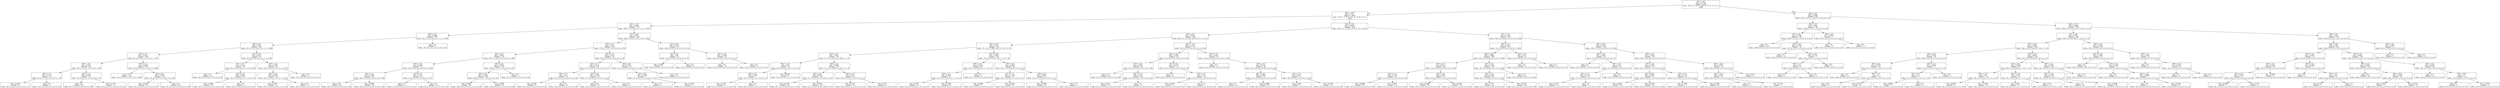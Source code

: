 digraph Tree {
node [shape=box] ;
0 [label="X[1] <= 8.5\ngini = 0.6755\nsamples = 2256\nvalue = [610, 9, 9, 16, 17, 386, 21, 19, 67, 14, 17, 11\n1060]"] ;
1 [label="X[2] <= 10.5\ngini = 0.5317\nsamples = 1602\nvalue = [159, 7, 3, 10, 0, 274, 12, 12, 48, 14, 8, 7\n1048]"] ;
0 -> 1 [labeldistance=2.5, labelangle=45, headlabel="True"] ;
2 [label="X[1] <= 7.5\ngini = 0.2985\nsamples = 734\nvalue = [95, 0, 1, 3, 0, 21, 0, 3, 1, 1, 1, 1, 607]"] ;
1 -> 2 ;
3 [label="X[0] <= 1.0\ngini = 0.0985\nsamples = 470\nvalue = [0, 0, 0, 3, 0, 14, 0, 3, 1, 1, 1, 1, 446]"] ;
2 -> 3 ;
4 [label="X[2] <= 9.5\ngini = 0.087\nsamples = 467\nvalue = [0, 0, 0, 0, 0, 14, 0, 3, 1, 1, 1, 1, 446]"] ;
3 -> 4 ;
5 [label="X[2] <= 2.5\ngini = 0.0157\nsamples = 380\nvalue = [0, 0, 0, 0, 0, 1, 0, 1, 0, 0, 0, 1, 377]"] ;
4 -> 5 ;
6 [label="X[3] <= 0.5\ngini = 0.0437\nsamples = 90\nvalue = [0, 0, 0, 0, 0, 1, 0, 0, 0, 0, 0, 1, 88]"] ;
5 -> 6 ;
7 [label="X[2] <= 1.5\ngini = 0.1172\nsamples = 16\nvalue = [0, 0, 0, 0, 0, 0, 0, 0, 0, 0, 0, 1, 15]"] ;
6 -> 7 ;
8 [label="gini = 0.2188\nsamples = 8\nvalue = [0, 0, 0, 0, 0, 0, 0, 0, 0, 0, 0, 1, 7]"] ;
7 -> 8 ;
9 [label="gini = 0.0\nsamples = 8\nvalue = [0, 0, 0, 0, 0, 0, 0, 0, 0, 0, 0, 0, 8]"] ;
7 -> 9 ;
10 [label="X[2] <= 1.5\ngini = 0.0267\nsamples = 74\nvalue = [0, 0, 0, 0, 0, 1, 0, 0, 0, 0, 0, 0, 73]"] ;
6 -> 10 ;
11 [label="gini = 0.0\nsamples = 60\nvalue = [0, 0, 0, 0, 0, 0, 0, 0, 0, 0, 0, 0, 60]"] ;
10 -> 11 ;
12 [label="gini = 0.1327\nsamples = 14\nvalue = [0, 0, 0, 0, 0, 1, 0, 0, 0, 0, 0, 0, 13]"] ;
10 -> 12 ;
13 [label="X[2] <= 7.5\ngini = 0.0069\nsamples = 290\nvalue = [0, 0, 0, 0, 0, 0, 0, 1, 0, 0, 0, 0, 289]"] ;
5 -> 13 ;
14 [label="gini = 0.0\nsamples = 164\nvalue = [0, 0, 0, 0, 0, 0, 0, 0, 0, 0, 0, 0, 164]"] ;
13 -> 14 ;
15 [label="X[3] <= 2.5\ngini = 0.0157\nsamples = 126\nvalue = [0, 0, 0, 0, 0, 0, 0, 1, 0, 0, 0, 0, 125]"] ;
13 -> 15 ;
16 [label="gini = 0.0339\nsamples = 58\nvalue = [0, 0, 0, 0, 0, 0, 0, 1, 0, 0, 0, 0, 57]"] ;
15 -> 16 ;
17 [label="gini = 0.0\nsamples = 68\nvalue = [0, 0, 0, 0, 0, 0, 0, 0, 0, 0, 0, 0, 68]"] ;
15 -> 17 ;
18 [label="X[1] <= 6.5\ngini = 0.3477\nsamples = 87\nvalue = [0, 0, 0, 0, 0, 13, 0, 2, 1, 1, 1, 0, 69]"] ;
4 -> 18 ;
19 [label="X[1] <= 5.5\ngini = 0.4112\nsamples = 57\nvalue = [0, 0, 0, 0, 0, 12, 0, 2, 1, 0, 0, 0, 42]"] ;
18 -> 19 ;
20 [label="gini = 0.0\nsamples = 15\nvalue = [0, 0, 0, 0, 0, 0, 0, 0, 0, 0, 0, 0, 15]"] ;
19 -> 20 ;
21 [label="X[3] <= 4.5\ngini = 0.5023\nsamples = 42\nvalue = [0, 0, 0, 0, 0, 12, 0, 2, 1, 0, 0, 0, 27]"] ;
19 -> 21 ;
22 [label="gini = 0.5448\nsamples = 36\nvalue = [0, 0, 0, 0, 0, 12, 0, 2, 1, 0, 0, 0, 21]"] ;
21 -> 22 ;
23 [label="gini = 0.0\nsamples = 6\nvalue = [0, 0, 0, 0, 0, 0, 0, 0, 0, 0, 0, 0, 6]"] ;
21 -> 23 ;
24 [label="X[3] <= 3.5\ngini = 0.1867\nsamples = 30\nvalue = [0, 0, 0, 0, 0, 1, 0, 0, 0, 1, 1, 0, 27]"] ;
18 -> 24 ;
25 [label="X[3] <= 2.5\ngini = 0.2825\nsamples = 19\nvalue = [0, 0, 0, 0, 0, 1, 0, 0, 0, 1, 1, 0, 16]"] ;
24 -> 25 ;
26 [label="gini = 0.2551\nsamples = 14\nvalue = [0, 0, 0, 0, 0, 0, 0, 0, 0, 1, 1, 0, 12]"] ;
25 -> 26 ;
27 [label="gini = 0.32\nsamples = 5\nvalue = [0, 0, 0, 0, 0, 1, 0, 0, 0, 0, 0, 0, 4]"] ;
25 -> 27 ;
28 [label="gini = 0.0\nsamples = 11\nvalue = [0, 0, 0, 0, 0, 0, 0, 0, 0, 0, 0, 0, 11]"] ;
24 -> 28 ;
29 [label="gini = 0.0\nsamples = 3\nvalue = [0, 0, 0, 3, 0, 0, 0, 0, 0, 0, 0, 0, 0]"] ;
3 -> 29 ;
30 [label="X[3] <= 5.5\ngini = 0.4979\nsamples = 264\nvalue = [95, 0, 1, 0, 0, 7, 0, 0, 0, 0, 0, 0, 161]"] ;
2 -> 30 ;
31 [label="X[3] <= 3.5\ngini = 0.481\nsamples = 233\nvalue = [75, 0, 1, 0, 0, 7, 0, 0, 0, 0, 0, 0, 150]"] ;
30 -> 31 ;
32 [label="X[2] <= 6.5\ngini = 0.5253\nsamples = 175\nvalue = [67, 0, 1, 0, 0, 7, 0, 0, 0, 0, 0, 0, 100]"] ;
31 -> 32 ;
33 [label="X[2] <= 5.5\ngini = 0.4348\nsamples = 72\nvalue = [23, 0, 0, 0, 0, 0, 0, 0, 0, 0, 0, 0, 49]"] ;
32 -> 33 ;
34 [label="X[2] <= 1.5\ngini = 0.4709\nsamples = 58\nvalue = [22, 0, 0, 0, 0, 0, 0, 0, 0, 0, 0, 0, 36]"] ;
33 -> 34 ;
35 [label="gini = 0.32\nsamples = 20\nvalue = [4, 0, 0, 0, 0, 0, 0, 0, 0, 0, 0, 0, 16]"] ;
34 -> 35 ;
36 [label="gini = 0.4986\nsamples = 38\nvalue = [18, 0, 0, 0, 0, 0, 0, 0, 0, 0, 0, 0, 20]"] ;
34 -> 36 ;
37 [label="X[3] <= 0.5\ngini = 0.1327\nsamples = 14\nvalue = [1, 0, 0, 0, 0, 0, 0, 0, 0, 0, 0, 0, 13]"] ;
33 -> 37 ;
38 [label="gini = 0.5\nsamples = 2\nvalue = [1, 0, 0, 0, 0, 0, 0, 0, 0, 0, 0, 0, 1]"] ;
37 -> 38 ;
39 [label="gini = 0.0\nsamples = 12\nvalue = [0, 0, 0, 0, 0, 0, 0, 0, 0, 0, 0, 0, 12]"] ;
37 -> 39 ;
40 [label="X[0] <= 0.5\ngini = 0.5676\nsamples = 103\nvalue = [44, 0, 1, 0, 0, 7, 0, 0, 0, 0, 0, 0, 51]"] ;
32 -> 40 ;
41 [label="X[2] <= 8.5\ngini = 0.5592\nsamples = 102\nvalue = [44, 0, 0, 0, 0, 7, 0, 0, 0, 0, 0, 0, 51]"] ;
40 -> 41 ;
42 [label="gini = 0.4981\nsamples = 49\nvalue = [26, 0, 0, 0, 0, 0, 0, 0, 0, 0, 0, 0, 23]"] ;
41 -> 42 ;
43 [label="gini = 0.5881\nsamples = 53\nvalue = [18, 0, 0, 0, 0, 7, 0, 0, 0, 0, 0, 0, 28]"] ;
41 -> 43 ;
44 [label="gini = 0.0\nsamples = 1\nvalue = [0, 0, 1, 0, 0, 0, 0, 0, 0, 0, 0, 0, 0]"] ;
40 -> 44 ;
45 [label="X[2] <= 3.5\ngini = 0.2378\nsamples = 58\nvalue = [8, 0, 0, 0, 0, 0, 0, 0, 0, 0, 0, 0, 50]"] ;
31 -> 45 ;
46 [label="X[2] <= 1.5\ngini = 0.4132\nsamples = 24\nvalue = [7, 0, 0, 0, 0, 0, 0, 0, 0, 0, 0, 0, 17]"] ;
45 -> 46 ;
47 [label="X[2] <= 0.5\ngini = 0.32\nsamples = 10\nvalue = [2, 0, 0, 0, 0, 0, 0, 0, 0, 0, 0, 0, 8]"] ;
46 -> 47 ;
48 [label="gini = 0.4444\nsamples = 6\nvalue = [2, 0, 0, 0, 0, 0, 0, 0, 0, 0, 0, 0, 4]"] ;
47 -> 48 ;
49 [label="gini = 0.0\nsamples = 4\nvalue = [0, 0, 0, 0, 0, 0, 0, 0, 0, 0, 0, 0, 4]"] ;
47 -> 49 ;
50 [label="X[3] <= 4.5\ngini = 0.4592\nsamples = 14\nvalue = [5, 0, 0, 0, 0, 0, 0, 0, 0, 0, 0, 0, 9]"] ;
46 -> 50 ;
51 [label="gini = 0.42\nsamples = 10\nvalue = [3, 0, 0, 0, 0, 0, 0, 0, 0, 0, 0, 0, 7]"] ;
50 -> 51 ;
52 [label="gini = 0.5\nsamples = 4\nvalue = [2, 0, 0, 0, 0, 0, 0, 0, 0, 0, 0, 0, 2]"] ;
50 -> 52 ;
53 [label="X[2] <= 6.5\ngini = 0.0571\nsamples = 34\nvalue = [1, 0, 0, 0, 0, 0, 0, 0, 0, 0, 0, 0, 33]"] ;
45 -> 53 ;
54 [label="X[3] <= 4.5\ngini = 0.2449\nsamples = 7\nvalue = [1, 0, 0, 0, 0, 0, 0, 0, 0, 0, 0, 0, 6]"] ;
53 -> 54 ;
55 [label="gini = 0.0\nsamples = 4\nvalue = [0, 0, 0, 0, 0, 0, 0, 0, 0, 0, 0, 0, 4]"] ;
54 -> 55 ;
56 [label="gini = 0.4444\nsamples = 3\nvalue = [1, 0, 0, 0, 0, 0, 0, 0, 0, 0, 0, 0, 2]"] ;
54 -> 56 ;
57 [label="gini = 0.0\nsamples = 27\nvalue = [0, 0, 0, 0, 0, 0, 0, 0, 0, 0, 0, 0, 27]"] ;
53 -> 57 ;
58 [label="X[2] <= 6.5\ngini = 0.4579\nsamples = 31\nvalue = [20, 0, 0, 0, 0, 0, 0, 0, 0, 0, 0, 0, 11]"] ;
30 -> 58 ;
59 [label="X[2] <= 0.5\ngini = 0.48\nsamples = 15\nvalue = [6, 0, 0, 0, 0, 0, 0, 0, 0, 0, 0, 0, 9]"] ;
58 -> 59 ;
60 [label="gini = 0.4444\nsamples = 9\nvalue = [6, 0, 0, 0, 0, 0, 0, 0, 0, 0, 0, 0, 3]"] ;
59 -> 60 ;
61 [label="gini = 0.0\nsamples = 6\nvalue = [0, 0, 0, 0, 0, 0, 0, 0, 0, 0, 0, 0, 6]"] ;
59 -> 61 ;
62 [label="X[2] <= 9.5\ngini = 0.2188\nsamples = 16\nvalue = [14, 0, 0, 0, 0, 0, 0, 0, 0, 0, 0, 0, 2]"] ;
58 -> 62 ;
63 [label="gini = 0.0\nsamples = 12\nvalue = [12, 0, 0, 0, 0, 0, 0, 0, 0, 0, 0, 0, 0]"] ;
62 -> 63 ;
64 [label="gini = 0.5\nsamples = 4\nvalue = [2, 0, 0, 0, 0, 0, 0, 0, 0, 0, 0, 0, 2]"] ;
62 -> 64 ;
65 [label="X[2] <= 18.5\ngini = 0.6478\nsamples = 868\nvalue = [64, 7, 2, 7, 0, 253, 12, 9, 47, 13, 7, 6, 441]"] ;
1 -> 65 ;
66 [label="X[3] <= 4.5\ngini = 0.6817\nsamples = 446\nvalue = [20, 3, 2, 1, 0, 219, 10, 9, 47, 13, 7, 4, 111]"] ;
65 -> 66 ;
67 [label="X[2] <= 12.5\ngini = 0.574\nsamples = 325\nvalue = [7, 3, 2, 1, 0, 205, 10, 9, 47, 13, 7, 4, 17]"] ;
66 -> 67 ;
68 [label="X[1] <= 5.5\ngini = 0.5937\nsamples = 161\nvalue = [1, 3, 0, 1, 0, 91, 0, 2, 46, 6, 1, 1, 9]"] ;
67 -> 68 ;
69 [label="X[2] <= 11.5\ngini = 0.66\nsamples = 10\nvalue = [0, 0, 0, 0, 0, 2, 0, 2, 1, 0, 0, 0, 5]"] ;
68 -> 69 ;
70 [label="X[3] <= 2.5\ngini = 0.449\nsamples = 7\nvalue = [0, 0, 0, 0, 0, 1, 0, 1, 0, 0, 0, 0, 5]"] ;
69 -> 70 ;
71 [label="gini = 0.2778\nsamples = 6\nvalue = [0, 0, 0, 0, 0, 0, 0, 1, 0, 0, 0, 0, 5]"] ;
70 -> 71 ;
72 [label="gini = 0.0\nsamples = 1\nvalue = [0, 0, 0, 0, 0, 1, 0, 0, 0, 0, 0, 0, 0]"] ;
70 -> 72 ;
73 [label="gini = 0.6667\nsamples = 3\nvalue = [0, 0, 0, 0, 0, 1, 0, 1, 1, 0, 0, 0, 0]"] ;
69 -> 73 ;
74 [label="X[3] <= 3.5\ngini = 0.5609\nsamples = 151\nvalue = [1, 3, 0, 1, 0, 89, 0, 0, 45, 6, 1, 1, 4]"] ;
68 -> 74 ;
75 [label="X[3] <= 0.5\ngini = 0.5851\nsamples = 130\nvalue = [1, 3, 0, 1, 0, 72, 0, 0, 42, 6, 1, 0, 4]"] ;
74 -> 75 ;
76 [label="gini = 0.4379\nsamples = 26\nvalue = [0, 1, 0, 1, 0, 19, 0, 0, 4, 0, 1, 0, 0]"] ;
75 -> 76 ;
77 [label="gini = 0.6015\nsamples = 104\nvalue = [1, 2, 0, 0, 0, 53, 0, 0, 38, 6, 0, 0, 4]"] ;
75 -> 77 ;
78 [label="X[2] <= 11.5\ngini = 0.322\nsamples = 21\nvalue = [0, 0, 0, 0, 0, 17, 0, 0, 3, 0, 0, 1, 0]"] ;
74 -> 78 ;
79 [label="gini = 0.2722\nsamples = 13\nvalue = [0, 0, 0, 0, 0, 11, 0, 0, 1, 0, 0, 1, 0]"] ;
78 -> 79 ;
80 [label="gini = 0.375\nsamples = 8\nvalue = [0, 0, 0, 0, 0, 6, 0, 0, 2, 0, 0, 0, 0]"] ;
78 -> 80 ;
81 [label="X[2] <= 16.5\ngini = 0.5039\nsamples = 164\nvalue = [6, 0, 2, 0, 0, 114, 10, 7, 1, 7, 6, 3, 8]"] ;
67 -> 81 ;
82 [label="X[0] <= 0.5\ngini = 0.3574\nsamples = 98\nvalue = [0, 0, 1, 0, 0, 78, 4, 2, 1, 7, 4, 1, 0]"] ;
81 -> 82 ;
83 [label="X[3] <= 1.5\ngini = 0.3441\nsamples = 97\nvalue = [0, 0, 0, 0, 0, 78, 4, 2, 1, 7, 4, 1, 0]"] ;
82 -> 83 ;
84 [label="gini = 0.455\nsamples = 34\nvalue = [0, 0, 0, 0, 0, 24, 0, 1, 0, 7, 2, 0, 0]"] ;
83 -> 84 ;
85 [label="gini = 0.2595\nsamples = 63\nvalue = [0, 0, 0, 0, 0, 54, 4, 1, 1, 0, 2, 1, 0]"] ;
83 -> 85 ;
86 [label="gini = 0.0\nsamples = 1\nvalue = [0, 0, 1, 0, 0, 0, 0, 0, 0, 0, 0, 0, 0]"] ;
82 -> 86 ;
87 [label="X[3] <= 0.5\ngini = 0.6635\nsamples = 66\nvalue = [6, 0, 1, 0, 0, 36, 6, 5, 0, 0, 2, 2, 8]"] ;
81 -> 87 ;
88 [label="X[1] <= 7.5\ngini = 0.7378\nsamples = 15\nvalue = [6, 0, 0, 0, 0, 4, 0, 1, 0, 0, 1, 2, 1]"] ;
87 -> 88 ;
89 [label="gini = 0.6939\nsamples = 7\nvalue = [0, 0, 0, 0, 0, 3, 0, 0, 0, 0, 1, 2, 1]"] ;
88 -> 89 ;
90 [label="gini = 0.4062\nsamples = 8\nvalue = [6, 0, 0, 0, 0, 1, 0, 1, 0, 0, 0, 0, 0]"] ;
88 -> 90 ;
91 [label="X[0] <= 0.5\ngini = 0.5667\nsamples = 51\nvalue = [0, 0, 1, 0, 0, 32, 6, 4, 0, 0, 1, 0, 7]"] ;
87 -> 91 ;
92 [label="gini = 0.5496\nsamples = 50\nvalue = [0, 0, 0, 0, 0, 32, 6, 4, 0, 0, 1, 0, 7]"] ;
91 -> 92 ;
93 [label="gini = 0.0\nsamples = 1\nvalue = [0, 0, 1, 0, 0, 0, 0, 0, 0, 0, 0, 0, 0]"] ;
91 -> 93 ;
94 [label="X[2] <= 13.5\ngini = 0.3716\nsamples = 121\nvalue = [13, 0, 0, 0, 0, 14, 0, 0, 0, 0, 0, 0, 94]"] ;
66 -> 94 ;
95 [label="X[2] <= 12.5\ngini = 0.1308\nsamples = 58\nvalue = [2, 0, 0, 0, 0, 2, 0, 0, 0, 0, 0, 0, 54]"] ;
94 -> 95 ;
96 [label="X[3] <= 5.5\ngini = 0.0832\nsamples = 46\nvalue = [2, 0, 0, 0, 0, 0, 0, 0, 0, 0, 0, 0, 44]"] ;
95 -> 96 ;
97 [label="gini = 0.0\nsamples = 20\nvalue = [0, 0, 0, 0, 0, 0, 0, 0, 0, 0, 0, 0, 20]"] ;
96 -> 97 ;
98 [label="X[2] <= 11.5\ngini = 0.142\nsamples = 26\nvalue = [2, 0, 0, 0, 0, 0, 0, 0, 0, 0, 0, 0, 24]"] ;
96 -> 98 ;
99 [label="gini = 0.2311\nsamples = 15\nvalue = [2, 0, 0, 0, 0, 0, 0, 0, 0, 0, 0, 0, 13]"] ;
98 -> 99 ;
100 [label="gini = 0.0\nsamples = 11\nvalue = [0, 0, 0, 0, 0, 0, 0, 0, 0, 0, 0, 0, 11]"] ;
98 -> 100 ;
101 [label="X[1] <= 6.5\ngini = 0.2778\nsamples = 12\nvalue = [0, 0, 0, 0, 0, 2, 0, 0, 0, 0, 0, 0, 10]"] ;
95 -> 101 ;
102 [label="gini = 0.5\nsamples = 2\nvalue = [0, 0, 0, 0, 0, 1, 0, 0, 0, 0, 0, 0, 1]"] ;
101 -> 102 ;
103 [label="X[3] <= 5.5\ngini = 0.18\nsamples = 10\nvalue = [0, 0, 0, 0, 0, 1, 0, 0, 0, 0, 0, 0, 9]"] ;
101 -> 103 ;
104 [label="gini = 0.4444\nsamples = 3\nvalue = [0, 0, 0, 0, 0, 1, 0, 0, 0, 0, 0, 0, 2]"] ;
103 -> 104 ;
105 [label="gini = 0.0\nsamples = 7\nvalue = [0, 0, 0, 0, 0, 0, 0, 0, 0, 0, 0, 0, 7]"] ;
103 -> 105 ;
106 [label="X[1] <= 5.5\ngini = 0.5301\nsamples = 63\nvalue = [11, 0, 0, 0, 0, 12, 0, 0, 0, 0, 0, 0, 40]"] ;
94 -> 106 ;
107 [label="gini = 0.0\nsamples = 15\nvalue = [0, 0, 0, 0, 0, 0, 0, 0, 0, 0, 0, 0, 15]"] ;
106 -> 107 ;
108 [label="X[3] <= 5.5\ngini = 0.6137\nsamples = 48\nvalue = [11, 0, 0, 0, 0, 12, 0, 0, 0, 0, 0, 0, 25]"] ;
106 -> 108 ;
109 [label="X[2] <= 14.5\ngini = 0.5679\nsamples = 27\nvalue = [3, 0, 0, 0, 0, 9, 0, 0, 0, 0, 0, 0, 15]"] ;
108 -> 109 ;
110 [label="gini = 0.5\nsamples = 6\nvalue = [1, 0, 0, 0, 0, 4, 0, 0, 0, 0, 0, 0, 1]"] ;
109 -> 110 ;
111 [label="gini = 0.4898\nsamples = 21\nvalue = [2, 0, 0, 0, 0, 5, 0, 0, 0, 0, 0, 0, 14]"] ;
109 -> 111 ;
112 [label="X[1] <= 7.5\ngini = 0.6077\nsamples = 21\nvalue = [8, 0, 0, 0, 0, 3, 0, 0, 0, 0, 0, 0, 10]"] ;
108 -> 112 ;
113 [label="gini = 0.449\nsamples = 7\nvalue = [5, 0, 0, 0, 0, 1, 0, 0, 0, 0, 0, 0, 1]"] ;
112 -> 113 ;
114 [label="gini = 0.5204\nsamples = 14\nvalue = [3, 0, 0, 0, 0, 2, 0, 0, 0, 0, 0, 0, 9]"] ;
112 -> 114 ;
115 [label="X[1] <= 7.5\ngini = 0.3708\nsamples = 422\nvalue = [44, 4, 0, 6, 0, 34, 2, 0, 0, 0, 0, 2, 330]"] ;
65 -> 115 ;
116 [label="X[0] <= 1.0\ngini = 0.2453\nsamples = 273\nvalue = [4, 3, 0, 6, 0, 22, 0, 0, 0, 0, 0, 2, 236]"] ;
115 -> 116 ;
117 [label="X[2] <= 20.5\ngini = 0.1996\nsamples = 265\nvalue = [4, 3, 0, 0, 0, 22, 0, 0, 0, 0, 0, 0, 236]"] ;
116 -> 117 ;
118 [label="X[3] <= 2.5\ngini = 0.3115\nsamples = 98\nvalue = [4, 0, 0, 0, 0, 14, 0, 0, 0, 0, 0, 0, 80]"] ;
117 -> 118 ;
119 [label="X[3] <= 1.5\ngini = 0.1323\nsamples = 57\nvalue = [1, 0, 0, 0, 0, 3, 0, 0, 0, 0, 0, 0, 53]"] ;
118 -> 119 ;
120 [label="gini = 0.0849\nsamples = 45\nvalue = [0, 0, 0, 0, 0, 2, 0, 0, 0, 0, 0, 0, 43]"] ;
119 -> 120 ;
121 [label="gini = 0.2917\nsamples = 12\nvalue = [1, 0, 0, 0, 0, 1, 0, 0, 0, 0, 0, 0, 10]"] ;
119 -> 121 ;
122 [label="X[3] <= 4.5\ngini = 0.489\nsamples = 41\nvalue = [3, 0, 0, 0, 0, 11, 0, 0, 0, 0, 0, 0, 27]"] ;
118 -> 122 ;
123 [label="gini = 0.4688\nsamples = 16\nvalue = [0, 0, 0, 0, 0, 10, 0, 0, 0, 0, 0, 0, 6]"] ;
122 -> 123 ;
124 [label="gini = 0.2784\nsamples = 25\nvalue = [3, 0, 0, 0, 0, 1, 0, 0, 0, 0, 0, 0, 21]"] ;
122 -> 124 ;
125 [label="X[1] <= 6.5\ngini = 0.1248\nsamples = 167\nvalue = [0, 3, 0, 0, 0, 8, 0, 0, 0, 0, 0, 0, 156]"] ;
117 -> 125 ;
126 [label="X[3] <= 0.5\ngini = 0.2344\nsamples = 84\nvalue = [0, 3, 0, 0, 0, 8, 0, 0, 0, 0, 0, 0, 73]"] ;
125 -> 126 ;
127 [label="gini = 0.375\nsamples = 20\nvalue = [0, 0, 0, 0, 0, 5, 0, 0, 0, 0, 0, 0, 15]"] ;
126 -> 127 ;
128 [label="gini = 0.1743\nsamples = 64\nvalue = [0, 3, 0, 0, 0, 3, 0, 0, 0, 0, 0, 0, 58]"] ;
126 -> 128 ;
129 [label="gini = 0.0\nsamples = 83\nvalue = [0, 0, 0, 0, 0, 0, 0, 0, 0, 0, 0, 0, 83]"] ;
125 -> 129 ;
130 [label="X[3] <= 5.0\ngini = 0.375\nsamples = 8\nvalue = [0, 0, 0, 6, 0, 0, 0, 0, 0, 0, 0, 2, 0]"] ;
116 -> 130 ;
131 [label="gini = 0.0\nsamples = 4\nvalue = [0, 0, 0, 4, 0, 0, 0, 0, 0, 0, 0, 0, 0]"] ;
130 -> 131 ;
132 [label="gini = 0.5\nsamples = 4\nvalue = [0, 0, 0, 2, 0, 0, 0, 0, 0, 0, 0, 2, 0]"] ;
130 -> 132 ;
133 [label="X[2] <= 19.5\ngini = 0.5232\nsamples = 149\nvalue = [40, 1, 0, 0, 0, 12, 2, 0, 0, 0, 0, 0, 94]"] ;
115 -> 133 ;
134 [label="X[3] <= 0.5\ngini = 0.3678\nsamples = 22\nvalue = [1, 0, 0, 0, 0, 4, 0, 0, 0, 0, 0, 0, 17]"] ;
133 -> 134 ;
135 [label="gini = 0.0\nsamples = 1\nvalue = [0, 0, 0, 0, 0, 1, 0, 0, 0, 0, 0, 0, 0]"] ;
134 -> 135 ;
136 [label="X[3] <= 4.5\ngini = 0.322\nsamples = 21\nvalue = [1, 0, 0, 0, 0, 3, 0, 0, 0, 0, 0, 0, 17]"] ;
134 -> 136 ;
137 [label="X[3] <= 3.5\ngini = 0.4178\nsamples = 15\nvalue = [1, 0, 0, 0, 0, 3, 0, 0, 0, 0, 0, 0, 11]"] ;
136 -> 137 ;
138 [label="gini = 0.3571\nsamples = 14\nvalue = [1, 0, 0, 0, 0, 2, 0, 0, 0, 0, 0, 0, 11]"] ;
137 -> 138 ;
139 [label="gini = 0.0\nsamples = 1\nvalue = [0, 0, 0, 0, 0, 1, 0, 0, 0, 0, 0, 0, 0]"] ;
137 -> 139 ;
140 [label="gini = 0.0\nsamples = 6\nvalue = [0, 0, 0, 0, 0, 0, 0, 0, 0, 0, 0, 0, 6]"] ;
136 -> 140 ;
141 [label="X[3] <= 5.5\ngini = 0.5338\nsamples = 127\nvalue = [39, 1, 0, 0, 0, 8, 2, 0, 0, 0, 0, 0, 77]"] ;
133 -> 141 ;
142 [label="X[3] <= 2.5\ngini = 0.5199\nsamples = 111\nvalue = [31, 1, 0, 0, 0, 7, 2, 0, 0, 0, 0, 0, 70]"] ;
141 -> 142 ;
143 [label="X[2] <= 20.5\ngini = 0.5297\nsamples = 72\nvalue = [24, 0, 0, 0, 0, 3, 2, 0, 0, 0, 0, 0, 43]"] ;
142 -> 143 ;
144 [label="gini = 0.6481\nsamples = 18\nvalue = [5, 0, 0, 0, 0, 2, 2, 0, 0, 0, 0, 0, 9]"] ;
143 -> 144 ;
145 [label="gini = 0.4794\nsamples = 54\nvalue = [19, 0, 0, 0, 0, 1, 0, 0, 0, 0, 0, 0, 34]"] ;
143 -> 145 ;
146 [label="X[3] <= 3.5\ngini = 0.4773\nsamples = 39\nvalue = [7, 1, 0, 0, 0, 4, 0, 0, 0, 0, 0, 0, 27]"] ;
142 -> 146 ;
147 [label="gini = 0.3045\nsamples = 17\nvalue = [1, 0, 0, 0, 0, 2, 0, 0, 0, 0, 0, 0, 14]"] ;
146 -> 147 ;
148 [label="gini = 0.5661\nsamples = 22\nvalue = [6, 1, 0, 0, 0, 2, 0, 0, 0, 0, 0, 0, 13]"] ;
146 -> 148 ;
149 [label="X[2] <= 22.5\ngini = 0.5547\nsamples = 16\nvalue = [8, 0, 0, 0, 0, 1, 0, 0, 0, 0, 0, 0, 7]"] ;
141 -> 149 ;
150 [label="X[2] <= 21.5\ngini = 0.562\nsamples = 11\nvalue = [6, 0, 0, 0, 0, 1, 0, 0, 0, 0, 0, 0, 4]"] ;
149 -> 150 ;
151 [label="gini = 0.5\nsamples = 4\nvalue = [2, 0, 0, 0, 0, 0, 0, 0, 0, 0, 0, 0, 2]"] ;
150 -> 151 ;
152 [label="gini = 0.5714\nsamples = 7\nvalue = [4, 0, 0, 0, 0, 1, 0, 0, 0, 0, 0, 0, 2]"] ;
150 -> 152 ;
153 [label="gini = 0.48\nsamples = 5\nvalue = [2, 0, 0, 0, 0, 0, 0, 0, 0, 0, 0, 0, 3]"] ;
149 -> 153 ;
154 [label="X[2] <= 9.5\ngini = 0.4926\nsamples = 654\nvalue = [451, 2, 6, 6, 17, 112, 9, 7, 19, 0, 9, 4, 12]"] ;
0 -> 154 [labeldistance=2.5, labelangle=-45, headlabel="False"] ;
155 [label="X[0] <= 0.5\ngini = 0.096\nsamples = 202\nvalue = [192, 0, 0, 2, 3, 1, 0, 0, 0, 0, 2, 2, 0]"] ;
154 -> 155 ;
156 [label="X[1] <= 9.5\ngini = 0.0304\nsamples = 195\nvalue = [192, 0, 0, 0, 0, 1, 0, 0, 0, 0, 2, 0, 0]"] ;
155 -> 156 ;
157 [label="gini = 0.0\nsamples = 165\nvalue = [165, 0, 0, 0, 0, 0, 0, 0, 0, 0, 0, 0, 0]"] ;
156 -> 157 ;
158 [label="X[2] <= 8.5\ngini = 0.1844\nsamples = 30\nvalue = [27, 0, 0, 0, 0, 1, 0, 0, 0, 0, 2, 0, 0]"] ;
156 -> 158 ;
159 [label="gini = 0.0\nsamples = 23\nvalue = [23, 0, 0, 0, 0, 0, 0, 0, 0, 0, 0, 0, 0]"] ;
158 -> 159 ;
160 [label="X[3] <= 3.5\ngini = 0.5714\nsamples = 7\nvalue = [4, 0, 0, 0, 0, 1, 0, 0, 0, 0, 2, 0, 0]"] ;
158 -> 160 ;
161 [label="X[3] <= 1.5\ngini = 0.32\nsamples = 5\nvalue = [4, 0, 0, 0, 0, 0, 0, 0, 0, 0, 1, 0, 0]"] ;
160 -> 161 ;
162 [label="gini = 0.0\nsamples = 1\nvalue = [0, 0, 0, 0, 0, 0, 0, 0, 0, 0, 1, 0, 0]"] ;
161 -> 162 ;
163 [label="gini = 0.0\nsamples = 4\nvalue = [4, 0, 0, 0, 0, 0, 0, 0, 0, 0, 0, 0, 0]"] ;
161 -> 163 ;
164 [label="gini = 0.5\nsamples = 2\nvalue = [0, 0, 0, 0, 0, 1, 0, 0, 0, 0, 1, 0, 0]"] ;
160 -> 164 ;
165 [label="X[0] <= 2.5\ngini = 0.6531\nsamples = 7\nvalue = [0, 0, 0, 2, 3, 0, 0, 0, 0, 0, 0, 2, 0]"] ;
155 -> 165 ;
166 [label="gini = 0.5\nsamples = 4\nvalue = [0, 0, 0, 2, 0, 0, 0, 0, 0, 0, 0, 2, 0]"] ;
165 -> 166 ;
167 [label="gini = 0.0\nsamples = 3\nvalue = [0, 0, 0, 0, 3, 0, 0, 0, 0, 0, 0, 0, 0]"] ;
165 -> 167 ;
168 [label="X[2] <= 17.5\ngini = 0.6068\nsamples = 452\nvalue = [259, 2, 6, 4, 14, 111, 9, 7, 19, 0, 7, 2, 12]"] ;
154 -> 168 ;
169 [label="X[3] <= 4.5\ngini = 0.7001\nsamples = 260\nvalue = [94, 2, 3, 4, 6, 104, 9, 7, 19, 0, 7, 2, 3]"] ;
168 -> 169 ;
170 [label="X[2] <= 10.5\ngini = 0.6603\nsamples = 198\nvalue = [44, 2, 0, 0, 4, 104, 9, 7, 19, 0, 7, 2, 0]"] ;
169 -> 170 ;
171 [label="X[1] <= 9.5\ngini = 0.4756\nsamples = 29\nvalue = [20, 0, 0, 0, 0, 6, 1, 0, 0, 0, 2, 0, 0]"] ;
170 -> 171 ;
172 [label="X[3] <= 0.5\ngini = 0.3678\nsamples = 22\nvalue = [17, 0, 0, 0, 0, 4, 0, 0, 0, 0, 1, 0, 0]"] ;
171 -> 172 ;
173 [label="gini = 0.0\nsamples = 8\nvalue = [8, 0, 0, 0, 0, 0, 0, 0, 0, 0, 0, 0, 0]"] ;
172 -> 173 ;
174 [label="X[3] <= 2.5\ngini = 0.5\nsamples = 14\nvalue = [9, 0, 0, 0, 0, 4, 0, 0, 0, 0, 1, 0, 0]"] ;
172 -> 174 ;
175 [label="gini = 0.48\nsamples = 5\nvalue = [2, 0, 0, 0, 0, 3, 0, 0, 0, 0, 0, 0, 0]"] ;
174 -> 175 ;
176 [label="gini = 0.3704\nsamples = 9\nvalue = [7, 0, 0, 0, 0, 1, 0, 0, 0, 0, 1, 0, 0]"] ;
174 -> 176 ;
177 [label="X[3] <= 1.5\ngini = 0.6939\nsamples = 7\nvalue = [3, 0, 0, 0, 0, 2, 1, 0, 0, 0, 1, 0, 0]"] ;
171 -> 177 ;
178 [label="X[3] <= 0.5\ngini = 0.72\nsamples = 5\nvalue = [1, 0, 0, 0, 0, 2, 1, 0, 0, 0, 1, 0, 0]"] ;
177 -> 178 ;
179 [label="gini = 0.6667\nsamples = 3\nvalue = [1, 0, 0, 0, 0, 1, 1, 0, 0, 0, 0, 0, 0]"] ;
178 -> 179 ;
180 [label="gini = 0.5\nsamples = 2\nvalue = [0, 0, 0, 0, 0, 1, 0, 0, 0, 0, 1, 0, 0]"] ;
178 -> 180 ;
181 [label="gini = 0.0\nsamples = 2\nvalue = [2, 0, 0, 0, 0, 0, 0, 0, 0, 0, 0, 0, 0]"] ;
177 -> 181 ;
182 [label="X[3] <= 0.5\ngini = 0.6253\nsamples = 169\nvalue = [24, 2, 0, 0, 4, 98, 8, 7, 19, 0, 5, 2, 0]"] ;
170 -> 182 ;
183 [label="X[1] <= 9.5\ngini = 0.6446\nsamples = 55\nvalue = [22, 1, 0, 0, 0, 24, 2, 1, 2, 0, 2, 1, 0]"] ;
182 -> 183 ;
184 [label="X[2] <= 12.5\ngini = 0.44\nsamples = 30\nvalue = [22, 1, 0, 0, 0, 4, 1, 0, 1, 0, 1, 0, 0]"] ;
183 -> 184 ;
185 [label="gini = 0.6562\nsamples = 8\nvalue = [4, 0, 0, 0, 0, 2, 0, 0, 1, 0, 1, 0, 0]"] ;
184 -> 185 ;
186 [label="gini = 0.3182\nsamples = 22\nvalue = [18, 1, 0, 0, 0, 2, 1, 0, 0, 0, 0, 0, 0]"] ;
184 -> 186 ;
187 [label="X[2] <= 12.5\ngini = 0.352\nsamples = 25\nvalue = [0, 0, 0, 0, 0, 20, 1, 1, 1, 0, 1, 1, 0]"] ;
183 -> 187 ;
188 [label="gini = 0.48\nsamples = 10\nvalue = [0, 0, 0, 0, 0, 7, 1, 1, 1, 0, 0, 0, 0]"] ;
187 -> 188 ;
189 [label="gini = 0.24\nsamples = 15\nvalue = [0, 0, 0, 0, 0, 13, 0, 0, 0, 0, 1, 1, 0]"] ;
187 -> 189 ;
190 [label="X[0] <= 1.5\ngini = 0.5485\nsamples = 114\nvalue = [2, 1, 0, 0, 4, 74, 6, 6, 17, 0, 3, 1, 0]"] ;
182 -> 190 ;
191 [label="X[2] <= 12.5\ngini = 0.5164\nsamples = 110\nvalue = [2, 1, 0, 0, 0, 74, 6, 6, 17, 0, 3, 1, 0]"] ;
190 -> 191 ;
192 [label="gini = 0.5\nsamples = 42\nvalue = [0, 0, 0, 0, 0, 27, 3, 0, 12, 0, 0, 0, 0]"] ;
191 -> 192 ;
193 [label="gini = 0.5039\nsamples = 68\nvalue = [2, 1, 0, 0, 0, 47, 3, 6, 5, 0, 3, 1, 0]"] ;
191 -> 193 ;
194 [label="gini = 0.0\nsamples = 4\nvalue = [0, 0, 0, 0, 4, 0, 0, 0, 0, 0, 0, 0, 0]"] ;
190 -> 194 ;
195 [label="X[0] <= 0.5\ngini = 0.3398\nsamples = 62\nvalue = [50, 0, 3, 4, 2, 0, 0, 0, 0, 0, 0, 0, 3]"] ;
169 -> 195 ;
196 [label="X[2] <= 14.5\ngini = 0.1068\nsamples = 53\nvalue = [50, 0, 0, 0, 0, 0, 0, 0, 0, 0, 0, 0, 3]"] ;
195 -> 196 ;
197 [label="gini = 0.0\nsamples = 42\nvalue = [42, 0, 0, 0, 0, 0, 0, 0, 0, 0, 0, 0, 0]"] ;
196 -> 197 ;
198 [label="X[3] <= 5.5\ngini = 0.3967\nsamples = 11\nvalue = [8, 0, 0, 0, 0, 0, 0, 0, 0, 0, 0, 0, 3]"] ;
196 -> 198 ;
199 [label="gini = 0.0\nsamples = 4\nvalue = [4, 0, 0, 0, 0, 0, 0, 0, 0, 0, 0, 0, 0]"] ;
198 -> 199 ;
200 [label="X[2] <= 15.5\ngini = 0.4898\nsamples = 7\nvalue = [4, 0, 0, 0, 0, 0, 0, 0, 0, 0, 0, 0, 3]"] ;
198 -> 200 ;
201 [label="gini = 0.0\nsamples = 1\nvalue = [0, 0, 0, 0, 0, 0, 0, 0, 0, 0, 0, 0, 1]"] ;
200 -> 201 ;
202 [label="gini = 0.4444\nsamples = 6\nvalue = [4, 0, 0, 0, 0, 0, 0, 0, 0, 0, 0, 0, 2]"] ;
200 -> 202 ;
203 [label="X[0] <= 1.5\ngini = 0.642\nsamples = 9\nvalue = [0, 0, 3, 4, 2, 0, 0, 0, 0, 0, 0, 0, 0]"] ;
195 -> 203 ;
204 [label="gini = 0.0\nsamples = 3\nvalue = [0, 0, 3, 0, 0, 0, 0, 0, 0, 0, 0, 0, 0]"] ;
203 -> 204 ;
205 [label="X[0] <= 2.5\ngini = 0.4444\nsamples = 6\nvalue = [0, 0, 0, 4, 2, 0, 0, 0, 0, 0, 0, 0, 0]"] ;
203 -> 205 ;
206 [label="gini = 0.0\nsamples = 4\nvalue = [0, 0, 0, 4, 0, 0, 0, 0, 0, 0, 0, 0, 0]"] ;
205 -> 206 ;
207 [label="gini = 0.0\nsamples = 2\nvalue = [0, 0, 0, 0, 2, 0, 0, 0, 0, 0, 0, 0, 0]"] ;
205 -> 207 ;
208 [label="X[0] <= 0.5\ngini = 0.256\nsamples = 192\nvalue = [165, 0, 3, 0, 8, 7, 0, 0, 0, 0, 0, 0, 9]"] ;
168 -> 208 ;
209 [label="X[2] <= 18.5\ngini = 0.165\nsamples = 181\nvalue = [165, 0, 0, 0, 0, 7, 0, 0, 0, 0, 0, 0, 9]"] ;
208 -> 209 ;
210 [label="X[3] <= 4.5\ngini = 0.5442\nsamples = 21\nvalue = [13, 0, 0, 0, 0, 4, 0, 0, 0, 0, 0, 0, 4]"] ;
209 -> 210 ;
211 [label="X[3] <= 3.5\ngini = 0.4082\nsamples = 14\nvalue = [10, 0, 0, 0, 0, 4, 0, 0, 0, 0, 0, 0, 0]"] ;
210 -> 211 ;
212 [label="X[3] <= 2.0\ngini = 0.2975\nsamples = 11\nvalue = [9, 0, 0, 0, 0, 2, 0, 0, 0, 0, 0, 0, 0]"] ;
211 -> 212 ;
213 [label="gini = 0.2449\nsamples = 7\nvalue = [6, 0, 0, 0, 0, 1, 0, 0, 0, 0, 0, 0, 0]"] ;
212 -> 213 ;
214 [label="gini = 0.375\nsamples = 4\nvalue = [3, 0, 0, 0, 0, 1, 0, 0, 0, 0, 0, 0, 0]"] ;
212 -> 214 ;
215 [label="gini = 0.4444\nsamples = 3\nvalue = [1, 0, 0, 0, 0, 2, 0, 0, 0, 0, 0, 0, 0]"] ;
211 -> 215 ;
216 [label="X[3] <= 5.5\ngini = 0.4898\nsamples = 7\nvalue = [3, 0, 0, 0, 0, 0, 0, 0, 0, 0, 0, 0, 4]"] ;
210 -> 216 ;
217 [label="gini = 0.0\nsamples = 2\nvalue = [0, 0, 0, 0, 0, 0, 0, 0, 0, 0, 0, 0, 2]"] ;
216 -> 217 ;
218 [label="X[1] <= 9.5\ngini = 0.48\nsamples = 5\nvalue = [3, 0, 0, 0, 0, 0, 0, 0, 0, 0, 0, 0, 2]"] ;
216 -> 218 ;
219 [label="gini = 0.375\nsamples = 4\nvalue = [3, 0, 0, 0, 0, 0, 0, 0, 0, 0, 0, 0, 1]"] ;
218 -> 219 ;
220 [label="gini = 0.0\nsamples = 1\nvalue = [0, 0, 0, 0, 0, 0, 0, 0, 0, 0, 0, 0, 1]"] ;
218 -> 220 ;
221 [label="X[3] <= 5.5\ngini = 0.0962\nsamples = 160\nvalue = [152, 0, 0, 0, 0, 3, 0, 0, 0, 0, 0, 0, 5]"] ;
209 -> 221 ;
222 [label="X[3] <= 2.5\ngini = 0.0444\nsamples = 132\nvalue = [129, 0, 0, 0, 0, 3, 0, 0, 0, 0, 0, 0, 0]"] ;
221 -> 222 ;
223 [label="gini = 0.0\nsamples = 94\nvalue = [94, 0, 0, 0, 0, 0, 0, 0, 0, 0, 0, 0, 0]"] ;
222 -> 223 ;
224 [label="X[2] <= 20.5\ngini = 0.1454\nsamples = 38\nvalue = [35, 0, 0, 0, 0, 3, 0, 0, 0, 0, 0, 0, 0]"] ;
222 -> 224 ;
225 [label="gini = 0.2975\nsamples = 11\nvalue = [9, 0, 0, 0, 0, 2, 0, 0, 0, 0, 0, 0, 0]"] ;
224 -> 225 ;
226 [label="gini = 0.0713\nsamples = 27\nvalue = [26, 0, 0, 0, 0, 1, 0, 0, 0, 0, 0, 0, 0]"] ;
224 -> 226 ;
227 [label="X[1] <= 9.5\ngini = 0.2934\nsamples = 28\nvalue = [23, 0, 0, 0, 0, 0, 0, 0, 0, 0, 0, 0, 5]"] ;
221 -> 227 ;
228 [label="gini = 0.0\nsamples = 18\nvalue = [18, 0, 0, 0, 0, 0, 0, 0, 0, 0, 0, 0, 0]"] ;
227 -> 228 ;
229 [label="X[2] <= 20.5\ngini = 0.5\nsamples = 10\nvalue = [5, 0, 0, 0, 0, 0, 0, 0, 0, 0, 0, 0, 5]"] ;
227 -> 229 ;
230 [label="gini = 0.0\nsamples = 4\nvalue = [0, 0, 0, 0, 0, 0, 0, 0, 0, 0, 0, 0, 4]"] ;
229 -> 230 ;
231 [label="gini = 0.2778\nsamples = 6\nvalue = [5, 0, 0, 0, 0, 0, 0, 0, 0, 0, 0, 0, 1]"] ;
229 -> 231 ;
232 [label="X[0] <= 2.0\ngini = 0.3967\nsamples = 11\nvalue = [0, 0, 3, 0, 8, 0, 0, 0, 0, 0, 0, 0, 0]"] ;
208 -> 232 ;
233 [label="gini = 0.0\nsamples = 3\nvalue = [0, 0, 3, 0, 0, 0, 0, 0, 0, 0, 0, 0, 0]"] ;
232 -> 233 ;
234 [label="gini = 0.0\nsamples = 8\nvalue = [0, 0, 0, 0, 8, 0, 0, 0, 0, 0, 0, 0, 0]"] ;
232 -> 234 ;
}